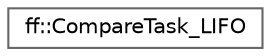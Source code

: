 digraph "类继承关系图"
{
 // LATEX_PDF_SIZE
  bgcolor="transparent";
  edge [fontname=Helvetica,fontsize=10,labelfontname=Helvetica,labelfontsize=10];
  node [fontname=Helvetica,fontsize=10,shape=box,height=0.2,width=0.4];
  rankdir="LR";
  Node0 [id="Node000000",label="ff::CompareTask_LIFO",height=0.2,width=0.4,color="grey40", fillcolor="white", style="filled",URL="$structff_1_1_compare_task___l_i_f_o.html",tooltip=" "];
}
